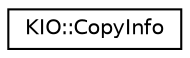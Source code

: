 digraph "Graphical Class Hierarchy"
{
  edge [fontname="Helvetica",fontsize="10",labelfontname="Helvetica",labelfontsize="10"];
  node [fontname="Helvetica",fontsize="10",shape=record];
  rankdir="LR";
  Node0 [label="KIO::CopyInfo",height=0.2,width=0.4,color="black", fillcolor="white", style="filled",URL="$structKIO_1_1CopyInfo.html"];
}
